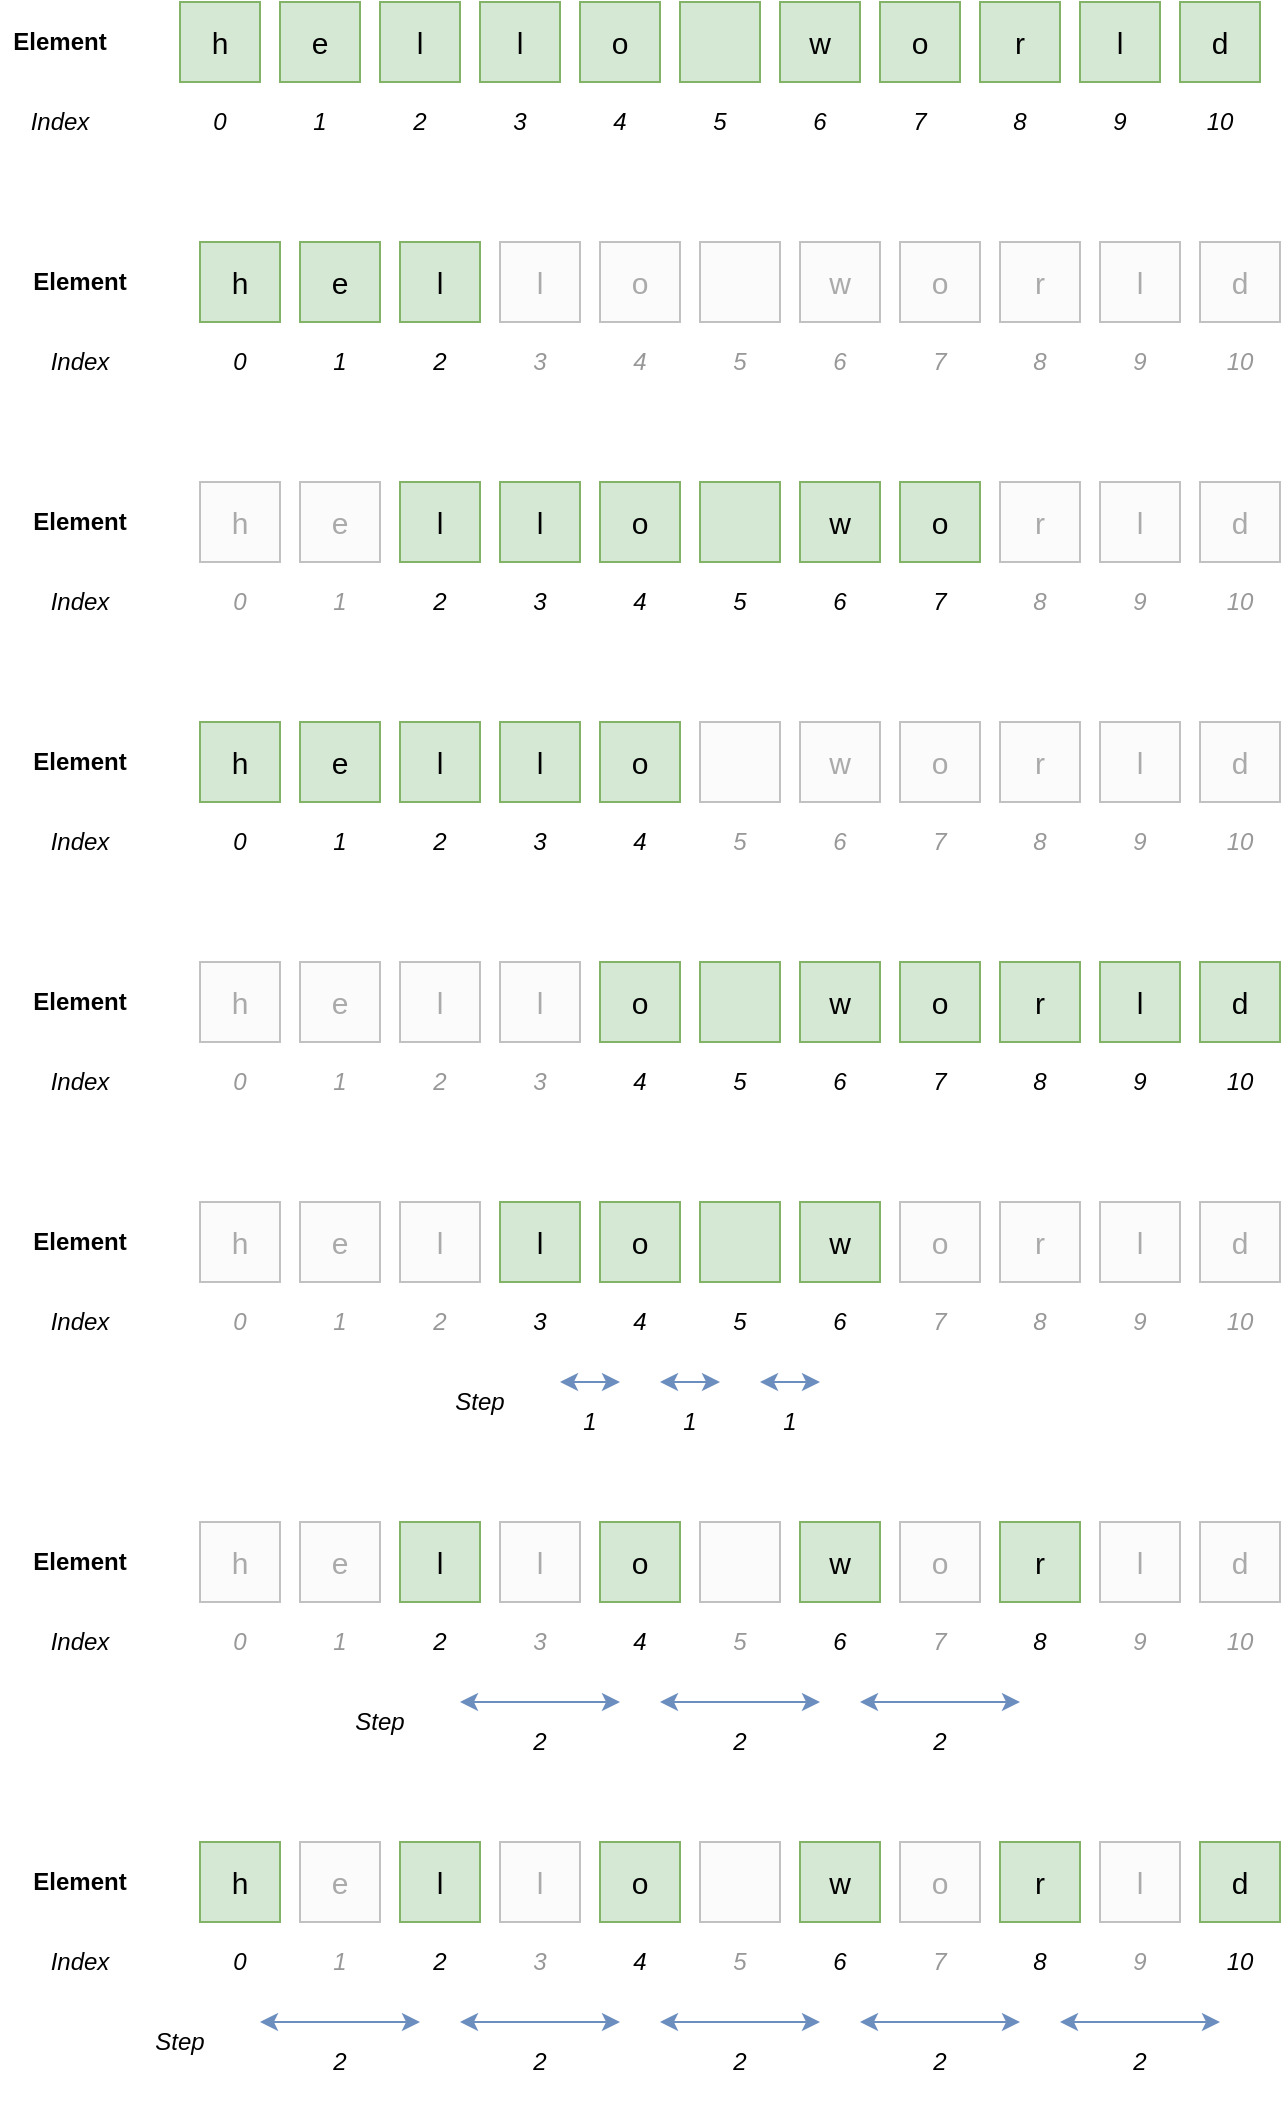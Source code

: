 <mxfile version="21.7.5" type="device">
  <diagram name="Page-1" id="gDGfw3LgAzAPcX-htzk-">
    <mxGraphModel dx="1925" dy="988" grid="1" gridSize="10" guides="1" tooltips="1" connect="1" arrows="1" fold="1" page="1" pageScale="1" pageWidth="827" pageHeight="1169" math="0" shadow="0">
      <root>
        <mxCell id="0" />
        <mxCell id="1" parent="0" />
        <mxCell id="qTDeloOCW2t7TZ8c1QXG-1" value="h" style="whiteSpace=wrap;html=1;aspect=fixed;fontSize=15;fontStyle=0;fillColor=#d5e8d4;strokeColor=#82b366;" vertex="1" parent="1">
          <mxGeometry x="80" y="240" width="40" height="40" as="geometry" />
        </mxCell>
        <mxCell id="qTDeloOCW2t7TZ8c1QXG-2" value="e" style="whiteSpace=wrap;html=1;aspect=fixed;fontSize=15;fontStyle=0;fillColor=#d5e8d4;strokeColor=#82b366;" vertex="1" parent="1">
          <mxGeometry x="130" y="240" width="40" height="40" as="geometry" />
        </mxCell>
        <mxCell id="qTDeloOCW2t7TZ8c1QXG-3" value="l" style="whiteSpace=wrap;html=1;aspect=fixed;fontSize=15;fontStyle=0;fillColor=#d5e8d4;strokeColor=#82b366;" vertex="1" parent="1">
          <mxGeometry x="180" y="240" width="40" height="40" as="geometry" />
        </mxCell>
        <mxCell id="qTDeloOCW2t7TZ8c1QXG-4" value="l" style="whiteSpace=wrap;html=1;aspect=fixed;fontSize=15;fontStyle=0;fillColor=#d5e8d4;strokeColor=#82b366;" vertex="1" parent="1">
          <mxGeometry x="230" y="240" width="40" height="40" as="geometry" />
        </mxCell>
        <mxCell id="qTDeloOCW2t7TZ8c1QXG-5" value="o" style="whiteSpace=wrap;html=1;aspect=fixed;fontSize=15;fontStyle=0;fillColor=#d5e8d4;strokeColor=#82b366;" vertex="1" parent="1">
          <mxGeometry x="280" y="240" width="40" height="40" as="geometry" />
        </mxCell>
        <mxCell id="qTDeloOCW2t7TZ8c1QXG-6" value="&amp;nbsp;" style="whiteSpace=wrap;html=1;aspect=fixed;fontSize=15;fontStyle=0;fillColor=#d5e8d4;strokeColor=#82b366;" vertex="1" parent="1">
          <mxGeometry x="330" y="240" width="40" height="40" as="geometry" />
        </mxCell>
        <mxCell id="qTDeloOCW2t7TZ8c1QXG-7" value="w" style="whiteSpace=wrap;html=1;aspect=fixed;fontSize=15;fontStyle=0;fillColor=#d5e8d4;strokeColor=#82b366;" vertex="1" parent="1">
          <mxGeometry x="380" y="240" width="40" height="40" as="geometry" />
        </mxCell>
        <mxCell id="qTDeloOCW2t7TZ8c1QXG-8" value="o" style="whiteSpace=wrap;html=1;aspect=fixed;fontSize=15;fontStyle=0;fillColor=#d5e8d4;strokeColor=#82b366;" vertex="1" parent="1">
          <mxGeometry x="430" y="240" width="40" height="40" as="geometry" />
        </mxCell>
        <mxCell id="qTDeloOCW2t7TZ8c1QXG-9" value="r" style="whiteSpace=wrap;html=1;aspect=fixed;fontSize=15;fontStyle=0;fillColor=#d5e8d4;strokeColor=#82b366;" vertex="1" parent="1">
          <mxGeometry x="480" y="240" width="40" height="40" as="geometry" />
        </mxCell>
        <mxCell id="qTDeloOCW2t7TZ8c1QXG-10" value="l" style="whiteSpace=wrap;html=1;aspect=fixed;fontSize=15;fontStyle=0;fillColor=#d5e8d4;strokeColor=#82b366;" vertex="1" parent="1">
          <mxGeometry x="530" y="240" width="40" height="40" as="geometry" />
        </mxCell>
        <mxCell id="qTDeloOCW2t7TZ8c1QXG-11" value="d" style="whiteSpace=wrap;html=1;aspect=fixed;fontSize=15;fontStyle=0;fillColor=#d5e8d4;strokeColor=#82b366;" vertex="1" parent="1">
          <mxGeometry x="580" y="240" width="40" height="40" as="geometry" />
        </mxCell>
        <mxCell id="qTDeloOCW2t7TZ8c1QXG-14" value="Element" style="text;html=1;strokeColor=none;fillColor=none;align=center;verticalAlign=middle;whiteSpace=wrap;rounded=0;fontStyle=1" vertex="1" parent="1">
          <mxGeometry x="-10" y="240" width="60" height="40" as="geometry" />
        </mxCell>
        <mxCell id="qTDeloOCW2t7TZ8c1QXG-15" value="Index" style="text;html=1;strokeColor=none;fillColor=none;align=center;verticalAlign=middle;whiteSpace=wrap;rounded=0;fontStyle=2" vertex="1" parent="1">
          <mxGeometry x="-10" y="280" width="60" height="40" as="geometry" />
        </mxCell>
        <mxCell id="qTDeloOCW2t7TZ8c1QXG-16" value="0" style="text;html=1;strokeColor=none;fillColor=none;align=center;verticalAlign=middle;whiteSpace=wrap;rounded=0;fontStyle=2" vertex="1" parent="1">
          <mxGeometry x="80" y="280" width="40" height="40" as="geometry" />
        </mxCell>
        <mxCell id="qTDeloOCW2t7TZ8c1QXG-17" value="1" style="text;html=1;strokeColor=none;fillColor=none;align=center;verticalAlign=middle;whiteSpace=wrap;rounded=0;fontStyle=2" vertex="1" parent="1">
          <mxGeometry x="130" y="280" width="40" height="40" as="geometry" />
        </mxCell>
        <mxCell id="qTDeloOCW2t7TZ8c1QXG-18" value="2" style="text;html=1;strokeColor=none;fillColor=none;align=center;verticalAlign=middle;whiteSpace=wrap;rounded=0;fontStyle=2" vertex="1" parent="1">
          <mxGeometry x="180" y="280" width="40" height="40" as="geometry" />
        </mxCell>
        <mxCell id="qTDeloOCW2t7TZ8c1QXG-19" value="3" style="text;html=1;strokeColor=none;fillColor=none;align=center;verticalAlign=middle;whiteSpace=wrap;rounded=0;fontStyle=2" vertex="1" parent="1">
          <mxGeometry x="230" y="280" width="40" height="40" as="geometry" />
        </mxCell>
        <mxCell id="qTDeloOCW2t7TZ8c1QXG-20" value="4" style="text;html=1;strokeColor=none;fillColor=none;align=center;verticalAlign=middle;whiteSpace=wrap;rounded=0;fontStyle=2" vertex="1" parent="1">
          <mxGeometry x="280" y="280" width="40" height="40" as="geometry" />
        </mxCell>
        <mxCell id="qTDeloOCW2t7TZ8c1QXG-21" value="5" style="text;html=1;strokeColor=none;fillColor=none;align=center;verticalAlign=middle;whiteSpace=wrap;rounded=0;fontStyle=2" vertex="1" parent="1">
          <mxGeometry x="330" y="280" width="40" height="40" as="geometry" />
        </mxCell>
        <mxCell id="qTDeloOCW2t7TZ8c1QXG-22" value="6" style="text;html=1;strokeColor=none;fillColor=none;align=center;verticalAlign=middle;whiteSpace=wrap;rounded=0;fontStyle=2" vertex="1" parent="1">
          <mxGeometry x="380" y="280" width="40" height="40" as="geometry" />
        </mxCell>
        <mxCell id="qTDeloOCW2t7TZ8c1QXG-23" value="7" style="text;html=1;strokeColor=none;fillColor=none;align=center;verticalAlign=middle;whiteSpace=wrap;rounded=0;fontStyle=2" vertex="1" parent="1">
          <mxGeometry x="430" y="280" width="40" height="40" as="geometry" />
        </mxCell>
        <mxCell id="qTDeloOCW2t7TZ8c1QXG-24" value="8" style="text;html=1;strokeColor=none;fillColor=none;align=center;verticalAlign=middle;whiteSpace=wrap;rounded=0;fontStyle=2" vertex="1" parent="1">
          <mxGeometry x="480" y="280" width="40" height="40" as="geometry" />
        </mxCell>
        <mxCell id="qTDeloOCW2t7TZ8c1QXG-25" value="9" style="text;html=1;strokeColor=none;fillColor=none;align=center;verticalAlign=middle;whiteSpace=wrap;rounded=0;fontStyle=2" vertex="1" parent="1">
          <mxGeometry x="530" y="280" width="40" height="40" as="geometry" />
        </mxCell>
        <mxCell id="qTDeloOCW2t7TZ8c1QXG-27" value="10" style="text;html=1;strokeColor=none;fillColor=none;align=center;verticalAlign=middle;whiteSpace=wrap;rounded=0;fontStyle=2" vertex="1" parent="1">
          <mxGeometry x="580" y="280" width="40" height="40" as="geometry" />
        </mxCell>
        <mxCell id="qTDeloOCW2t7TZ8c1QXG-28" value="h" style="whiteSpace=wrap;html=1;aspect=fixed;fontSize=15;fontStyle=0;fillColor=#d5e8d4;strokeColor=#82b366;" vertex="1" parent="1">
          <mxGeometry x="90" y="360" width="40" height="40" as="geometry" />
        </mxCell>
        <mxCell id="qTDeloOCW2t7TZ8c1QXG-29" value="e" style="whiteSpace=wrap;html=1;aspect=fixed;fontSize=15;fontStyle=0;fillColor=#d5e8d4;strokeColor=#82b366;" vertex="1" parent="1">
          <mxGeometry x="140" y="360" width="40" height="40" as="geometry" />
        </mxCell>
        <mxCell id="qTDeloOCW2t7TZ8c1QXG-30" value="l" style="whiteSpace=wrap;html=1;aspect=fixed;fontSize=15;fontStyle=0;fillColor=#d5e8d4;strokeColor=#82b366;" vertex="1" parent="1">
          <mxGeometry x="190" y="360" width="40" height="40" as="geometry" />
        </mxCell>
        <mxCell id="qTDeloOCW2t7TZ8c1QXG-31" value="l" style="whiteSpace=wrap;aspect=fixed;fontSize=15;fontStyle=0;fillColor=#f5f5f5;strokeColor=#666666;fontColor=#333333;opacity=40;textOpacity=40;" vertex="1" parent="1">
          <mxGeometry x="240" y="360" width="40" height="40" as="geometry" />
        </mxCell>
        <mxCell id="qTDeloOCW2t7TZ8c1QXG-32" value="o" style="whiteSpace=wrap;aspect=fixed;fontSize=15;fontStyle=0;fillColor=#f5f5f5;strokeColor=#666666;fontColor=#333333;opacity=40;textOpacity=40;" vertex="1" parent="1">
          <mxGeometry x="290" y="360" width="40" height="40" as="geometry" />
        </mxCell>
        <mxCell id="qTDeloOCW2t7TZ8c1QXG-33" value=" " style="whiteSpace=wrap;aspect=fixed;fontSize=15;fontStyle=0;fillColor=#f5f5f5;strokeColor=#666666;fontColor=#333333;opacity=40;textOpacity=40;" vertex="1" parent="1">
          <mxGeometry x="340" y="360" width="40" height="40" as="geometry" />
        </mxCell>
        <mxCell id="qTDeloOCW2t7TZ8c1QXG-34" value="w" style="whiteSpace=wrap;aspect=fixed;fontSize=15;fontStyle=0;fillColor=#f5f5f5;strokeColor=#666666;fontColor=#333333;opacity=40;textOpacity=40;" vertex="1" parent="1">
          <mxGeometry x="390" y="360" width="40" height="40" as="geometry" />
        </mxCell>
        <mxCell id="qTDeloOCW2t7TZ8c1QXG-35" value="o" style="whiteSpace=wrap;aspect=fixed;fontSize=15;fontStyle=0;fillColor=#f5f5f5;strokeColor=#666666;fontColor=#333333;opacity=40;textOpacity=40;" vertex="1" parent="1">
          <mxGeometry x="440" y="360" width="40" height="40" as="geometry" />
        </mxCell>
        <mxCell id="qTDeloOCW2t7TZ8c1QXG-36" value="r" style="whiteSpace=wrap;aspect=fixed;fontSize=15;fontStyle=0;fillColor=#f5f5f5;strokeColor=#666666;fontColor=#333333;opacity=40;textOpacity=40;" vertex="1" parent="1">
          <mxGeometry x="490" y="360" width="40" height="40" as="geometry" />
        </mxCell>
        <mxCell id="qTDeloOCW2t7TZ8c1QXG-37" value="l" style="whiteSpace=wrap;aspect=fixed;fontSize=15;fontStyle=0;fillColor=#f5f5f5;strokeColor=#666666;fontColor=#333333;opacity=40;textOpacity=40;" vertex="1" parent="1">
          <mxGeometry x="540" y="360" width="40" height="40" as="geometry" />
        </mxCell>
        <mxCell id="qTDeloOCW2t7TZ8c1QXG-38" value="d" style="whiteSpace=wrap;aspect=fixed;fontSize=15;fontStyle=0;fillColor=#f5f5f5;strokeColor=#666666;fontColor=#333333;opacity=40;textOpacity=40;" vertex="1" parent="1">
          <mxGeometry x="590" y="360" width="40" height="40" as="geometry" />
        </mxCell>
        <mxCell id="qTDeloOCW2t7TZ8c1QXG-39" value="Element" style="text;html=1;strokeColor=none;fillColor=none;align=center;verticalAlign=middle;whiteSpace=wrap;rounded=0;fontStyle=1" vertex="1" parent="1">
          <mxGeometry y="360" width="60" height="40" as="geometry" />
        </mxCell>
        <mxCell id="qTDeloOCW2t7TZ8c1QXG-40" value="Index" style="text;html=1;strokeColor=none;fillColor=none;align=center;verticalAlign=middle;whiteSpace=wrap;rounded=0;fontStyle=2" vertex="1" parent="1">
          <mxGeometry y="400" width="60" height="40" as="geometry" />
        </mxCell>
        <mxCell id="qTDeloOCW2t7TZ8c1QXG-41" value="0" style="text;html=1;strokeColor=none;fillColor=none;align=center;verticalAlign=middle;whiteSpace=wrap;rounded=0;fontStyle=2" vertex="1" parent="1">
          <mxGeometry x="90" y="400" width="40" height="40" as="geometry" />
        </mxCell>
        <mxCell id="qTDeloOCW2t7TZ8c1QXG-42" value="1" style="text;html=1;strokeColor=none;fillColor=none;align=center;verticalAlign=middle;whiteSpace=wrap;rounded=0;fontStyle=2" vertex="1" parent="1">
          <mxGeometry x="140" y="400" width="40" height="40" as="geometry" />
        </mxCell>
        <mxCell id="qTDeloOCW2t7TZ8c1QXG-43" value="2" style="text;html=1;strokeColor=none;fillColor=none;align=center;verticalAlign=middle;whiteSpace=wrap;rounded=0;fontStyle=2" vertex="1" parent="1">
          <mxGeometry x="190" y="400" width="40" height="40" as="geometry" />
        </mxCell>
        <mxCell id="qTDeloOCW2t7TZ8c1QXG-44" value="3" style="text;strokeColor=none;fillColor=none;align=center;verticalAlign=middle;whiteSpace=wrap;rounded=0;fontStyle=2;opacity=40;textOpacity=40;" vertex="1" parent="1">
          <mxGeometry x="240" y="400" width="40" height="40" as="geometry" />
        </mxCell>
        <mxCell id="qTDeloOCW2t7TZ8c1QXG-45" value="4" style="text;strokeColor=none;fillColor=none;align=center;verticalAlign=middle;whiteSpace=wrap;rounded=0;fontStyle=2;opacity=40;textOpacity=40;" vertex="1" parent="1">
          <mxGeometry x="290" y="400" width="40" height="40" as="geometry" />
        </mxCell>
        <mxCell id="qTDeloOCW2t7TZ8c1QXG-46" value="5" style="text;strokeColor=none;fillColor=none;align=center;verticalAlign=middle;whiteSpace=wrap;rounded=0;fontStyle=2;opacity=40;textOpacity=40;" vertex="1" parent="1">
          <mxGeometry x="340" y="400" width="40" height="40" as="geometry" />
        </mxCell>
        <mxCell id="qTDeloOCW2t7TZ8c1QXG-47" value="6" style="text;strokeColor=none;fillColor=none;align=center;verticalAlign=middle;whiteSpace=wrap;rounded=0;fontStyle=2;opacity=40;textOpacity=40;" vertex="1" parent="1">
          <mxGeometry x="390" y="400" width="40" height="40" as="geometry" />
        </mxCell>
        <mxCell id="qTDeloOCW2t7TZ8c1QXG-48" value="7" style="text;strokeColor=none;fillColor=none;align=center;verticalAlign=middle;whiteSpace=wrap;rounded=0;fontStyle=2;opacity=40;textOpacity=40;" vertex="1" parent="1">
          <mxGeometry x="440" y="400" width="40" height="40" as="geometry" />
        </mxCell>
        <mxCell id="qTDeloOCW2t7TZ8c1QXG-49" value="8" style="text;strokeColor=none;fillColor=none;align=center;verticalAlign=middle;whiteSpace=wrap;rounded=0;fontStyle=2;opacity=40;textOpacity=40;" vertex="1" parent="1">
          <mxGeometry x="490" y="400" width="40" height="40" as="geometry" />
        </mxCell>
        <mxCell id="qTDeloOCW2t7TZ8c1QXG-50" value="9" style="text;strokeColor=none;fillColor=none;align=center;verticalAlign=middle;whiteSpace=wrap;rounded=0;fontStyle=2;opacity=40;textOpacity=40;" vertex="1" parent="1">
          <mxGeometry x="540" y="400" width="40" height="40" as="geometry" />
        </mxCell>
        <mxCell id="qTDeloOCW2t7TZ8c1QXG-51" value="10" style="text;strokeColor=none;fillColor=none;align=center;verticalAlign=middle;whiteSpace=wrap;rounded=0;fontStyle=2;opacity=40;textOpacity=40;" vertex="1" parent="1">
          <mxGeometry x="590" y="400" width="40" height="40" as="geometry" />
        </mxCell>
        <mxCell id="qTDeloOCW2t7TZ8c1QXG-52" value="h" style="whiteSpace=wrap;html=1;aspect=fixed;fontSize=15;fontStyle=0;fillColor=#f5f5f5;strokeColor=#666666;textOpacity=40;fontColor=#333333;opacity=40;" vertex="1" parent="1">
          <mxGeometry x="90" y="480" width="40" height="40" as="geometry" />
        </mxCell>
        <mxCell id="qTDeloOCW2t7TZ8c1QXG-53" value="e" style="whiteSpace=wrap;html=1;aspect=fixed;fontSize=15;fontStyle=0;fillColor=#f5f5f5;strokeColor=#666666;textOpacity=40;fontColor=#333333;opacity=40;" vertex="1" parent="1">
          <mxGeometry x="140" y="480" width="40" height="40" as="geometry" />
        </mxCell>
        <mxCell id="qTDeloOCW2t7TZ8c1QXG-54" value="l" style="whiteSpace=wrap;html=1;aspect=fixed;fontSize=15;fontStyle=0;fillColor=#d5e8d4;strokeColor=#82b366;" vertex="1" parent="1">
          <mxGeometry x="190" y="480" width="40" height="40" as="geometry" />
        </mxCell>
        <mxCell id="qTDeloOCW2t7TZ8c1QXG-55" value="l" style="whiteSpace=wrap;html=1;aspect=fixed;fontSize=15;fontStyle=0;fillColor=#d5e8d4;strokeColor=#82b366;" vertex="1" parent="1">
          <mxGeometry x="240" y="480" width="40" height="40" as="geometry" />
        </mxCell>
        <mxCell id="qTDeloOCW2t7TZ8c1QXG-56" value="o" style="whiteSpace=wrap;html=1;aspect=fixed;fontSize=15;fontStyle=0;fillColor=#d5e8d4;strokeColor=#82b366;" vertex="1" parent="1">
          <mxGeometry x="290" y="480" width="40" height="40" as="geometry" />
        </mxCell>
        <mxCell id="qTDeloOCW2t7TZ8c1QXG-57" value="&amp;nbsp;" style="whiteSpace=wrap;html=1;aspect=fixed;fontSize=15;fontStyle=0;fillColor=#d5e8d4;strokeColor=#82b366;" vertex="1" parent="1">
          <mxGeometry x="340" y="480" width="40" height="40" as="geometry" />
        </mxCell>
        <mxCell id="qTDeloOCW2t7TZ8c1QXG-58" value="w" style="whiteSpace=wrap;html=1;aspect=fixed;fontSize=15;fontStyle=0;fillColor=#d5e8d4;strokeColor=#82b366;" vertex="1" parent="1">
          <mxGeometry x="390" y="480" width="40" height="40" as="geometry" />
        </mxCell>
        <mxCell id="qTDeloOCW2t7TZ8c1QXG-59" value="o" style="whiteSpace=wrap;html=1;aspect=fixed;fontSize=15;fontStyle=0;fillColor=#d5e8d4;strokeColor=#82b366;" vertex="1" parent="1">
          <mxGeometry x="440" y="480" width="40" height="40" as="geometry" />
        </mxCell>
        <mxCell id="qTDeloOCW2t7TZ8c1QXG-60" value="r" style="whiteSpace=wrap;html=1;aspect=fixed;fontSize=15;fontStyle=0;fillColor=#f5f5f5;strokeColor=#666666;fontColor=#333333;opacity=40;textOpacity=40;" vertex="1" parent="1">
          <mxGeometry x="490" y="480" width="40" height="40" as="geometry" />
        </mxCell>
        <mxCell id="qTDeloOCW2t7TZ8c1QXG-61" value="l" style="whiteSpace=wrap;html=1;aspect=fixed;fontSize=15;fontStyle=0;fillColor=#f5f5f5;strokeColor=#666666;fontColor=#333333;opacity=40;textOpacity=40;" vertex="1" parent="1">
          <mxGeometry x="540" y="480" width="40" height="40" as="geometry" />
        </mxCell>
        <mxCell id="qTDeloOCW2t7TZ8c1QXG-62" value="d" style="whiteSpace=wrap;html=1;aspect=fixed;fontSize=15;fontStyle=0;fillColor=#f5f5f5;strokeColor=#666666;fontColor=#333333;opacity=40;textOpacity=40;" vertex="1" parent="1">
          <mxGeometry x="590" y="480" width="40" height="40" as="geometry" />
        </mxCell>
        <mxCell id="qTDeloOCW2t7TZ8c1QXG-63" value="Element" style="text;html=1;strokeColor=none;fillColor=none;align=center;verticalAlign=middle;whiteSpace=wrap;rounded=0;fontStyle=1" vertex="1" parent="1">
          <mxGeometry y="480" width="60" height="40" as="geometry" />
        </mxCell>
        <mxCell id="qTDeloOCW2t7TZ8c1QXG-64" value="Index" style="text;html=1;strokeColor=none;fillColor=none;align=center;verticalAlign=middle;whiteSpace=wrap;rounded=0;fontStyle=2" vertex="1" parent="1">
          <mxGeometry y="520" width="60" height="40" as="geometry" />
        </mxCell>
        <mxCell id="qTDeloOCW2t7TZ8c1QXG-65" value="0" style="text;html=1;align=center;verticalAlign=middle;whiteSpace=wrap;rounded=0;fontStyle=2;textOpacity=40;opacity=40;" vertex="1" parent="1">
          <mxGeometry x="90" y="520" width="40" height="40" as="geometry" />
        </mxCell>
        <mxCell id="qTDeloOCW2t7TZ8c1QXG-66" value="1" style="text;html=1;align=center;verticalAlign=middle;whiteSpace=wrap;rounded=0;fontStyle=2;textOpacity=40;opacity=40;" vertex="1" parent="1">
          <mxGeometry x="140" y="520" width="40" height="40" as="geometry" />
        </mxCell>
        <mxCell id="qTDeloOCW2t7TZ8c1QXG-67" value="2" style="text;html=1;strokeColor=none;fillColor=none;align=center;verticalAlign=middle;whiteSpace=wrap;rounded=0;fontStyle=2" vertex="1" parent="1">
          <mxGeometry x="190" y="520" width="40" height="40" as="geometry" />
        </mxCell>
        <mxCell id="qTDeloOCW2t7TZ8c1QXG-68" value="3" style="text;html=1;strokeColor=none;fillColor=none;align=center;verticalAlign=middle;whiteSpace=wrap;rounded=0;fontStyle=2" vertex="1" parent="1">
          <mxGeometry x="240" y="520" width="40" height="40" as="geometry" />
        </mxCell>
        <mxCell id="qTDeloOCW2t7TZ8c1QXG-69" value="4" style="text;html=1;strokeColor=none;fillColor=none;align=center;verticalAlign=middle;whiteSpace=wrap;rounded=0;fontStyle=2" vertex="1" parent="1">
          <mxGeometry x="290" y="520" width="40" height="40" as="geometry" />
        </mxCell>
        <mxCell id="qTDeloOCW2t7TZ8c1QXG-70" value="5" style="text;html=1;strokeColor=none;fillColor=none;align=center;verticalAlign=middle;whiteSpace=wrap;rounded=0;fontStyle=2" vertex="1" parent="1">
          <mxGeometry x="340" y="520" width="40" height="40" as="geometry" />
        </mxCell>
        <mxCell id="qTDeloOCW2t7TZ8c1QXG-71" value="6" style="text;html=1;strokeColor=none;fillColor=none;align=center;verticalAlign=middle;whiteSpace=wrap;rounded=0;fontStyle=2" vertex="1" parent="1">
          <mxGeometry x="390" y="520" width="40" height="40" as="geometry" />
        </mxCell>
        <mxCell id="qTDeloOCW2t7TZ8c1QXG-72" value="7" style="text;html=1;strokeColor=none;fillColor=none;align=center;verticalAlign=middle;whiteSpace=wrap;rounded=0;fontStyle=2" vertex="1" parent="1">
          <mxGeometry x="440" y="520" width="40" height="40" as="geometry" />
        </mxCell>
        <mxCell id="qTDeloOCW2t7TZ8c1QXG-73" value="8" style="text;html=1;align=center;verticalAlign=middle;whiteSpace=wrap;rounded=0;fontStyle=2;opacity=40;textOpacity=40;" vertex="1" parent="1">
          <mxGeometry x="490" y="520" width="40" height="40" as="geometry" />
        </mxCell>
        <mxCell id="qTDeloOCW2t7TZ8c1QXG-74" value="9" style="text;html=1;align=center;verticalAlign=middle;whiteSpace=wrap;rounded=0;fontStyle=2;opacity=40;textOpacity=40;" vertex="1" parent="1">
          <mxGeometry x="540" y="520" width="40" height="40" as="geometry" />
        </mxCell>
        <mxCell id="qTDeloOCW2t7TZ8c1QXG-75" value="10" style="text;html=1;align=center;verticalAlign=middle;whiteSpace=wrap;rounded=0;fontStyle=2;opacity=40;textOpacity=40;" vertex="1" parent="1">
          <mxGeometry x="590" y="520" width="40" height="40" as="geometry" />
        </mxCell>
        <mxCell id="qTDeloOCW2t7TZ8c1QXG-78" value="h" style="whiteSpace=wrap;html=1;aspect=fixed;fontSize=15;fontStyle=0;fillColor=#d5e8d4;strokeColor=#82b366;" vertex="1" parent="1">
          <mxGeometry x="90" y="600" width="40" height="40" as="geometry" />
        </mxCell>
        <mxCell id="qTDeloOCW2t7TZ8c1QXG-79" value="e" style="whiteSpace=wrap;html=1;aspect=fixed;fontSize=15;fontStyle=0;fillColor=#d5e8d4;strokeColor=#82b366;" vertex="1" parent="1">
          <mxGeometry x="140" y="600" width="40" height="40" as="geometry" />
        </mxCell>
        <mxCell id="qTDeloOCW2t7TZ8c1QXG-80" value="l" style="whiteSpace=wrap;html=1;aspect=fixed;fontSize=15;fontStyle=0;fillColor=#d5e8d4;strokeColor=#82b366;" vertex="1" parent="1">
          <mxGeometry x="190" y="600" width="40" height="40" as="geometry" />
        </mxCell>
        <mxCell id="qTDeloOCW2t7TZ8c1QXG-81" value="l" style="whiteSpace=wrap;html=1;aspect=fixed;fontSize=15;fontStyle=0;fillColor=#d5e8d4;strokeColor=#82b366;" vertex="1" parent="1">
          <mxGeometry x="240" y="600" width="40" height="40" as="geometry" />
        </mxCell>
        <mxCell id="qTDeloOCW2t7TZ8c1QXG-82" value="o" style="whiteSpace=wrap;html=1;aspect=fixed;fontSize=15;fontStyle=0;fillColor=#d5e8d4;strokeColor=#82b366;" vertex="1" parent="1">
          <mxGeometry x="290" y="600" width="40" height="40" as="geometry" />
        </mxCell>
        <mxCell id="qTDeloOCW2t7TZ8c1QXG-83" value="&amp;nbsp;" style="whiteSpace=wrap;html=1;aspect=fixed;fontSize=15;fontStyle=0;fillColor=#f5f5f5;strokeColor=#666666;textOpacity=40;opacity=40;fontColor=#333333;" vertex="1" parent="1">
          <mxGeometry x="340" y="600" width="40" height="40" as="geometry" />
        </mxCell>
        <mxCell id="qTDeloOCW2t7TZ8c1QXG-84" value="w" style="whiteSpace=wrap;html=1;aspect=fixed;fontSize=15;fontStyle=0;fillColor=#f5f5f5;strokeColor=#666666;textOpacity=40;opacity=40;fontColor=#333333;" vertex="1" parent="1">
          <mxGeometry x="390" y="600" width="40" height="40" as="geometry" />
        </mxCell>
        <mxCell id="qTDeloOCW2t7TZ8c1QXG-85" value="o" style="whiteSpace=wrap;html=1;aspect=fixed;fontSize=15;fontStyle=0;fillColor=#f5f5f5;strokeColor=#666666;textOpacity=40;opacity=40;fontColor=#333333;" vertex="1" parent="1">
          <mxGeometry x="440" y="600" width="40" height="40" as="geometry" />
        </mxCell>
        <mxCell id="qTDeloOCW2t7TZ8c1QXG-86" value="r" style="whiteSpace=wrap;html=1;aspect=fixed;fontSize=15;fontStyle=0;fillColor=#f5f5f5;strokeColor=#666666;textOpacity=40;opacity=40;fontColor=#333333;" vertex="1" parent="1">
          <mxGeometry x="490" y="600" width="40" height="40" as="geometry" />
        </mxCell>
        <mxCell id="qTDeloOCW2t7TZ8c1QXG-87" value="l" style="whiteSpace=wrap;html=1;aspect=fixed;fontSize=15;fontStyle=0;fillColor=#f5f5f5;strokeColor=#666666;textOpacity=40;opacity=40;fontColor=#333333;" vertex="1" parent="1">
          <mxGeometry x="540" y="600" width="40" height="40" as="geometry" />
        </mxCell>
        <mxCell id="qTDeloOCW2t7TZ8c1QXG-88" value="d" style="whiteSpace=wrap;html=1;aspect=fixed;fontSize=15;fontStyle=0;fillColor=#f5f5f5;strokeColor=#666666;textOpacity=40;opacity=40;fontColor=#333333;" vertex="1" parent="1">
          <mxGeometry x="590" y="600" width="40" height="40" as="geometry" />
        </mxCell>
        <mxCell id="qTDeloOCW2t7TZ8c1QXG-89" value="Element" style="text;html=1;strokeColor=none;fillColor=none;align=center;verticalAlign=middle;whiteSpace=wrap;rounded=0;fontStyle=1" vertex="1" parent="1">
          <mxGeometry y="600" width="60" height="40" as="geometry" />
        </mxCell>
        <mxCell id="qTDeloOCW2t7TZ8c1QXG-90" value="Index" style="text;html=1;strokeColor=none;fillColor=none;align=center;verticalAlign=middle;whiteSpace=wrap;rounded=0;fontStyle=2" vertex="1" parent="1">
          <mxGeometry y="640" width="60" height="40" as="geometry" />
        </mxCell>
        <mxCell id="qTDeloOCW2t7TZ8c1QXG-91" value="0" style="text;html=1;strokeColor=none;fillColor=none;align=center;verticalAlign=middle;whiteSpace=wrap;rounded=0;fontStyle=2" vertex="1" parent="1">
          <mxGeometry x="90" y="640" width="40" height="40" as="geometry" />
        </mxCell>
        <mxCell id="qTDeloOCW2t7TZ8c1QXG-92" value="1" style="text;html=1;strokeColor=none;fillColor=none;align=center;verticalAlign=middle;whiteSpace=wrap;rounded=0;fontStyle=2" vertex="1" parent="1">
          <mxGeometry x="140" y="640" width="40" height="40" as="geometry" />
        </mxCell>
        <mxCell id="qTDeloOCW2t7TZ8c1QXG-93" value="2" style="text;html=1;strokeColor=none;fillColor=none;align=center;verticalAlign=middle;whiteSpace=wrap;rounded=0;fontStyle=2" vertex="1" parent="1">
          <mxGeometry x="190" y="640" width="40" height="40" as="geometry" />
        </mxCell>
        <mxCell id="qTDeloOCW2t7TZ8c1QXG-94" value="3" style="text;html=1;strokeColor=none;fillColor=none;align=center;verticalAlign=middle;whiteSpace=wrap;rounded=0;fontStyle=2" vertex="1" parent="1">
          <mxGeometry x="240" y="640" width="40" height="40" as="geometry" />
        </mxCell>
        <mxCell id="qTDeloOCW2t7TZ8c1QXG-95" value="4" style="text;html=1;strokeColor=none;fillColor=none;align=center;verticalAlign=middle;whiteSpace=wrap;rounded=0;fontStyle=2" vertex="1" parent="1">
          <mxGeometry x="290" y="640" width="40" height="40" as="geometry" />
        </mxCell>
        <mxCell id="qTDeloOCW2t7TZ8c1QXG-96" value="5" style="text;html=1;strokeColor=none;fillColor=none;align=center;verticalAlign=middle;whiteSpace=wrap;rounded=0;fontStyle=2;textOpacity=40;opacity=40;" vertex="1" parent="1">
          <mxGeometry x="340" y="640" width="40" height="40" as="geometry" />
        </mxCell>
        <mxCell id="qTDeloOCW2t7TZ8c1QXG-97" value="6" style="text;html=1;strokeColor=none;fillColor=none;align=center;verticalAlign=middle;whiteSpace=wrap;rounded=0;fontStyle=2;textOpacity=40;opacity=40;" vertex="1" parent="1">
          <mxGeometry x="390" y="640" width="40" height="40" as="geometry" />
        </mxCell>
        <mxCell id="qTDeloOCW2t7TZ8c1QXG-98" value="7" style="text;html=1;strokeColor=none;fillColor=none;align=center;verticalAlign=middle;whiteSpace=wrap;rounded=0;fontStyle=2;textOpacity=40;opacity=40;" vertex="1" parent="1">
          <mxGeometry x="440" y="640" width="40" height="40" as="geometry" />
        </mxCell>
        <mxCell id="qTDeloOCW2t7TZ8c1QXG-99" value="8" style="text;html=1;strokeColor=none;fillColor=none;align=center;verticalAlign=middle;whiteSpace=wrap;rounded=0;fontStyle=2;textOpacity=40;opacity=40;" vertex="1" parent="1">
          <mxGeometry x="490" y="640" width="40" height="40" as="geometry" />
        </mxCell>
        <mxCell id="qTDeloOCW2t7TZ8c1QXG-100" value="9" style="text;html=1;strokeColor=none;fillColor=none;align=center;verticalAlign=middle;whiteSpace=wrap;rounded=0;fontStyle=2;textOpacity=40;opacity=40;" vertex="1" parent="1">
          <mxGeometry x="540" y="640" width="40" height="40" as="geometry" />
        </mxCell>
        <mxCell id="qTDeloOCW2t7TZ8c1QXG-101" value="10" style="text;html=1;strokeColor=none;fillColor=none;align=center;verticalAlign=middle;whiteSpace=wrap;rounded=0;fontStyle=2;textOpacity=40;opacity=40;" vertex="1" parent="1">
          <mxGeometry x="590" y="640" width="40" height="40" as="geometry" />
        </mxCell>
        <mxCell id="qTDeloOCW2t7TZ8c1QXG-103" value="h" style="whiteSpace=wrap;html=1;aspect=fixed;fontSize=15;fontStyle=0;fillColor=#f5f5f5;strokeColor=#666666;opacity=40;textOpacity=40;fontColor=#333333;" vertex="1" parent="1">
          <mxGeometry x="90" y="720" width="40" height="40" as="geometry" />
        </mxCell>
        <mxCell id="qTDeloOCW2t7TZ8c1QXG-104" value="e" style="whiteSpace=wrap;html=1;aspect=fixed;fontSize=15;fontStyle=0;fillColor=#f5f5f5;strokeColor=#666666;opacity=40;textOpacity=40;fontColor=#333333;" vertex="1" parent="1">
          <mxGeometry x="140" y="720" width="40" height="40" as="geometry" />
        </mxCell>
        <mxCell id="qTDeloOCW2t7TZ8c1QXG-105" value="l" style="whiteSpace=wrap;html=1;aspect=fixed;fontSize=15;fontStyle=0;fillColor=#f5f5f5;strokeColor=#666666;opacity=40;textOpacity=40;fontColor=#333333;" vertex="1" parent="1">
          <mxGeometry x="190" y="720" width="40" height="40" as="geometry" />
        </mxCell>
        <mxCell id="qTDeloOCW2t7TZ8c1QXG-106" value="l" style="whiteSpace=wrap;html=1;aspect=fixed;fontSize=15;fontStyle=0;fillColor=#f5f5f5;strokeColor=#666666;opacity=40;textOpacity=40;fontColor=#333333;" vertex="1" parent="1">
          <mxGeometry x="240" y="720" width="40" height="40" as="geometry" />
        </mxCell>
        <mxCell id="qTDeloOCW2t7TZ8c1QXG-107" value="o" style="whiteSpace=wrap;html=1;aspect=fixed;fontSize=15;fontStyle=0;fillColor=#d5e8d4;strokeColor=#82b366;" vertex="1" parent="1">
          <mxGeometry x="290" y="720" width="40" height="40" as="geometry" />
        </mxCell>
        <mxCell id="qTDeloOCW2t7TZ8c1QXG-108" value="&amp;nbsp;" style="whiteSpace=wrap;html=1;aspect=fixed;fontSize=15;fontStyle=0;fillColor=#d5e8d4;strokeColor=#82b366;" vertex="1" parent="1">
          <mxGeometry x="340" y="720" width="40" height="40" as="geometry" />
        </mxCell>
        <mxCell id="qTDeloOCW2t7TZ8c1QXG-109" value="w" style="whiteSpace=wrap;html=1;aspect=fixed;fontSize=15;fontStyle=0;fillColor=#d5e8d4;strokeColor=#82b366;" vertex="1" parent="1">
          <mxGeometry x="390" y="720" width="40" height="40" as="geometry" />
        </mxCell>
        <mxCell id="qTDeloOCW2t7TZ8c1QXG-110" value="o" style="whiteSpace=wrap;html=1;aspect=fixed;fontSize=15;fontStyle=0;fillColor=#d5e8d4;strokeColor=#82b366;" vertex="1" parent="1">
          <mxGeometry x="440" y="720" width="40" height="40" as="geometry" />
        </mxCell>
        <mxCell id="qTDeloOCW2t7TZ8c1QXG-111" value="r" style="whiteSpace=wrap;html=1;aspect=fixed;fontSize=15;fontStyle=0;fillColor=#d5e8d4;strokeColor=#82b366;" vertex="1" parent="1">
          <mxGeometry x="490" y="720" width="40" height="40" as="geometry" />
        </mxCell>
        <mxCell id="qTDeloOCW2t7TZ8c1QXG-112" value="l" style="whiteSpace=wrap;html=1;aspect=fixed;fontSize=15;fontStyle=0;fillColor=#d5e8d4;strokeColor=#82b366;" vertex="1" parent="1">
          <mxGeometry x="540" y="720" width="40" height="40" as="geometry" />
        </mxCell>
        <mxCell id="qTDeloOCW2t7TZ8c1QXG-113" value="d" style="whiteSpace=wrap;html=1;aspect=fixed;fontSize=15;fontStyle=0;fillColor=#d5e8d4;strokeColor=#82b366;" vertex="1" parent="1">
          <mxGeometry x="590" y="720" width="40" height="40" as="geometry" />
        </mxCell>
        <mxCell id="qTDeloOCW2t7TZ8c1QXG-114" value="Element" style="text;html=1;strokeColor=none;fillColor=none;align=center;verticalAlign=middle;whiteSpace=wrap;rounded=0;fontStyle=1" vertex="1" parent="1">
          <mxGeometry y="720" width="60" height="40" as="geometry" />
        </mxCell>
        <mxCell id="qTDeloOCW2t7TZ8c1QXG-115" value="Index" style="text;html=1;strokeColor=none;fillColor=none;align=center;verticalAlign=middle;whiteSpace=wrap;rounded=0;fontStyle=2" vertex="1" parent="1">
          <mxGeometry y="760" width="60" height="40" as="geometry" />
        </mxCell>
        <mxCell id="qTDeloOCW2t7TZ8c1QXG-116" value="0" style="text;html=1;strokeColor=none;fillColor=none;align=center;verticalAlign=middle;whiteSpace=wrap;rounded=0;fontStyle=2;opacity=40;textOpacity=40;" vertex="1" parent="1">
          <mxGeometry x="90" y="760" width="40" height="40" as="geometry" />
        </mxCell>
        <mxCell id="qTDeloOCW2t7TZ8c1QXG-117" value="1" style="text;html=1;strokeColor=none;fillColor=none;align=center;verticalAlign=middle;whiteSpace=wrap;rounded=0;fontStyle=2;opacity=40;textOpacity=40;" vertex="1" parent="1">
          <mxGeometry x="140" y="760" width="40" height="40" as="geometry" />
        </mxCell>
        <mxCell id="qTDeloOCW2t7TZ8c1QXG-118" value="2" style="text;html=1;strokeColor=none;fillColor=none;align=center;verticalAlign=middle;whiteSpace=wrap;rounded=0;fontStyle=2;opacity=40;textOpacity=40;" vertex="1" parent="1">
          <mxGeometry x="190" y="760" width="40" height="40" as="geometry" />
        </mxCell>
        <mxCell id="qTDeloOCW2t7TZ8c1QXG-119" value="3" style="text;html=1;strokeColor=none;fillColor=none;align=center;verticalAlign=middle;whiteSpace=wrap;rounded=0;fontStyle=2;opacity=40;textOpacity=40;" vertex="1" parent="1">
          <mxGeometry x="240" y="760" width="40" height="40" as="geometry" />
        </mxCell>
        <mxCell id="qTDeloOCW2t7TZ8c1QXG-120" value="4" style="text;html=1;strokeColor=none;fillColor=none;align=center;verticalAlign=middle;whiteSpace=wrap;rounded=0;fontStyle=2" vertex="1" parent="1">
          <mxGeometry x="290" y="760" width="40" height="40" as="geometry" />
        </mxCell>
        <mxCell id="qTDeloOCW2t7TZ8c1QXG-121" value="5" style="text;html=1;strokeColor=none;fillColor=none;align=center;verticalAlign=middle;whiteSpace=wrap;rounded=0;fontStyle=2" vertex="1" parent="1">
          <mxGeometry x="340" y="760" width="40" height="40" as="geometry" />
        </mxCell>
        <mxCell id="qTDeloOCW2t7TZ8c1QXG-122" value="6" style="text;html=1;strokeColor=none;fillColor=none;align=center;verticalAlign=middle;whiteSpace=wrap;rounded=0;fontStyle=2" vertex="1" parent="1">
          <mxGeometry x="390" y="760" width="40" height="40" as="geometry" />
        </mxCell>
        <mxCell id="qTDeloOCW2t7TZ8c1QXG-123" value="7" style="text;html=1;strokeColor=none;fillColor=none;align=center;verticalAlign=middle;whiteSpace=wrap;rounded=0;fontStyle=2" vertex="1" parent="1">
          <mxGeometry x="440" y="760" width="40" height="40" as="geometry" />
        </mxCell>
        <mxCell id="qTDeloOCW2t7TZ8c1QXG-124" value="8" style="text;html=1;strokeColor=none;fillColor=none;align=center;verticalAlign=middle;whiteSpace=wrap;rounded=0;fontStyle=2" vertex="1" parent="1">
          <mxGeometry x="490" y="760" width="40" height="40" as="geometry" />
        </mxCell>
        <mxCell id="qTDeloOCW2t7TZ8c1QXG-125" value="9" style="text;html=1;strokeColor=none;fillColor=none;align=center;verticalAlign=middle;whiteSpace=wrap;rounded=0;fontStyle=2" vertex="1" parent="1">
          <mxGeometry x="540" y="760" width="40" height="40" as="geometry" />
        </mxCell>
        <mxCell id="qTDeloOCW2t7TZ8c1QXG-126" value="10" style="text;html=1;strokeColor=none;fillColor=none;align=center;verticalAlign=middle;whiteSpace=wrap;rounded=0;fontStyle=2" vertex="1" parent="1">
          <mxGeometry x="590" y="760" width="40" height="40" as="geometry" />
        </mxCell>
        <mxCell id="qTDeloOCW2t7TZ8c1QXG-127" value="h" style="whiteSpace=wrap;html=1;aspect=fixed;fontSize=15;fontStyle=0;opacity=40;textOpacity=40;fillColor=#f5f5f5;fontColor=#333333;strokeColor=#666666;" vertex="1" parent="1">
          <mxGeometry x="90" y="840" width="40" height="40" as="geometry" />
        </mxCell>
        <mxCell id="qTDeloOCW2t7TZ8c1QXG-128" value="e" style="whiteSpace=wrap;html=1;aspect=fixed;fontSize=15;fontStyle=0;opacity=40;textOpacity=40;fillColor=#f5f5f5;fontColor=#333333;strokeColor=#666666;" vertex="1" parent="1">
          <mxGeometry x="140" y="840" width="40" height="40" as="geometry" />
        </mxCell>
        <mxCell id="qTDeloOCW2t7TZ8c1QXG-129" value="l" style="whiteSpace=wrap;html=1;aspect=fixed;fontSize=15;fontStyle=0;opacity=40;textOpacity=40;fillColor=#f5f5f5;fontColor=#333333;strokeColor=#666666;" vertex="1" parent="1">
          <mxGeometry x="190" y="840" width="40" height="40" as="geometry" />
        </mxCell>
        <mxCell id="qTDeloOCW2t7TZ8c1QXG-130" value="l" style="whiteSpace=wrap;html=1;aspect=fixed;fontSize=15;fontStyle=0;fillColor=#d5e8d4;strokeColor=#82b366;" vertex="1" parent="1">
          <mxGeometry x="240" y="840" width="40" height="40" as="geometry" />
        </mxCell>
        <mxCell id="qTDeloOCW2t7TZ8c1QXG-131" value="o" style="whiteSpace=wrap;html=1;aspect=fixed;fontSize=15;fontStyle=0;fillColor=#d5e8d4;strokeColor=#82b366;" vertex="1" parent="1">
          <mxGeometry x="290" y="840" width="40" height="40" as="geometry" />
        </mxCell>
        <mxCell id="qTDeloOCW2t7TZ8c1QXG-132" value="&amp;nbsp;" style="whiteSpace=wrap;html=1;aspect=fixed;fontSize=15;fontStyle=0;fillColor=#d5e8d4;strokeColor=#82b366;" vertex="1" parent="1">
          <mxGeometry x="340" y="840" width="40" height="40" as="geometry" />
        </mxCell>
        <mxCell id="qTDeloOCW2t7TZ8c1QXG-134" value="o" style="whiteSpace=wrap;html=1;aspect=fixed;fontSize=15;fontStyle=0;opacity=40;textOpacity=40;fillColor=#f5f5f5;fontColor=#333333;strokeColor=#666666;" vertex="1" parent="1">
          <mxGeometry x="440" y="840" width="40" height="40" as="geometry" />
        </mxCell>
        <mxCell id="qTDeloOCW2t7TZ8c1QXG-135" value="r" style="whiteSpace=wrap;html=1;aspect=fixed;fontSize=15;fontStyle=0;opacity=40;textOpacity=40;fillColor=#f5f5f5;fontColor=#333333;strokeColor=#666666;" vertex="1" parent="1">
          <mxGeometry x="490" y="840" width="40" height="40" as="geometry" />
        </mxCell>
        <mxCell id="qTDeloOCW2t7TZ8c1QXG-136" value="l" style="whiteSpace=wrap;html=1;aspect=fixed;fontSize=15;fontStyle=0;opacity=40;textOpacity=40;fillColor=#f5f5f5;fontColor=#333333;strokeColor=#666666;" vertex="1" parent="1">
          <mxGeometry x="540" y="840" width="40" height="40" as="geometry" />
        </mxCell>
        <mxCell id="qTDeloOCW2t7TZ8c1QXG-137" value="d" style="whiteSpace=wrap;html=1;aspect=fixed;fontSize=15;fontStyle=0;opacity=40;textOpacity=40;fillColor=#f5f5f5;fontColor=#333333;strokeColor=#666666;" vertex="1" parent="1">
          <mxGeometry x="590" y="840" width="40" height="40" as="geometry" />
        </mxCell>
        <mxCell id="qTDeloOCW2t7TZ8c1QXG-138" value="Element" style="text;html=1;strokeColor=none;fillColor=none;align=center;verticalAlign=middle;whiteSpace=wrap;rounded=0;fontStyle=1" vertex="1" parent="1">
          <mxGeometry y="840" width="60" height="40" as="geometry" />
        </mxCell>
        <mxCell id="qTDeloOCW2t7TZ8c1QXG-139" value="Index" style="text;html=1;strokeColor=none;fillColor=none;align=center;verticalAlign=middle;whiteSpace=wrap;rounded=0;fontStyle=2" vertex="1" parent="1">
          <mxGeometry y="880" width="60" height="40" as="geometry" />
        </mxCell>
        <mxCell id="qTDeloOCW2t7TZ8c1QXG-140" value="0" style="text;html=1;strokeColor=none;fillColor=none;align=center;verticalAlign=middle;whiteSpace=wrap;rounded=0;fontStyle=2;opacity=40;textOpacity=40;" vertex="1" parent="1">
          <mxGeometry x="90" y="880" width="40" height="40" as="geometry" />
        </mxCell>
        <mxCell id="qTDeloOCW2t7TZ8c1QXG-141" value="1" style="text;html=1;strokeColor=none;fillColor=none;align=center;verticalAlign=middle;whiteSpace=wrap;rounded=0;fontStyle=2;opacity=40;textOpacity=40;" vertex="1" parent="1">
          <mxGeometry x="140" y="880" width="40" height="40" as="geometry" />
        </mxCell>
        <mxCell id="qTDeloOCW2t7TZ8c1QXG-142" value="2" style="text;html=1;strokeColor=none;fillColor=none;align=center;verticalAlign=middle;whiteSpace=wrap;rounded=0;fontStyle=2;opacity=40;textOpacity=40;" vertex="1" parent="1">
          <mxGeometry x="190" y="880" width="40" height="40" as="geometry" />
        </mxCell>
        <mxCell id="qTDeloOCW2t7TZ8c1QXG-143" value="3" style="text;html=1;strokeColor=none;fillColor=none;align=center;verticalAlign=middle;whiteSpace=wrap;rounded=0;fontStyle=2" vertex="1" parent="1">
          <mxGeometry x="240" y="880" width="40" height="40" as="geometry" />
        </mxCell>
        <mxCell id="qTDeloOCW2t7TZ8c1QXG-144" value="4" style="text;html=1;strokeColor=none;fillColor=none;align=center;verticalAlign=middle;whiteSpace=wrap;rounded=0;fontStyle=2" vertex="1" parent="1">
          <mxGeometry x="290" y="880" width="40" height="40" as="geometry" />
        </mxCell>
        <mxCell id="qTDeloOCW2t7TZ8c1QXG-145" value="5" style="text;html=1;strokeColor=none;fillColor=none;align=center;verticalAlign=middle;whiteSpace=wrap;rounded=0;fontStyle=2" vertex="1" parent="1">
          <mxGeometry x="340" y="880" width="40" height="40" as="geometry" />
        </mxCell>
        <mxCell id="qTDeloOCW2t7TZ8c1QXG-147" value="7" style="text;html=1;strokeColor=none;fillColor=none;align=center;verticalAlign=middle;whiteSpace=wrap;rounded=0;fontStyle=2;opacity=40;textOpacity=40;" vertex="1" parent="1">
          <mxGeometry x="440" y="880" width="40" height="40" as="geometry" />
        </mxCell>
        <mxCell id="qTDeloOCW2t7TZ8c1QXG-148" value="8" style="text;html=1;strokeColor=none;fillColor=none;align=center;verticalAlign=middle;whiteSpace=wrap;rounded=0;fontStyle=2;opacity=40;textOpacity=40;" vertex="1" parent="1">
          <mxGeometry x="490" y="880" width="40" height="40" as="geometry" />
        </mxCell>
        <mxCell id="qTDeloOCW2t7TZ8c1QXG-149" value="9" style="text;html=1;strokeColor=none;fillColor=none;align=center;verticalAlign=middle;whiteSpace=wrap;rounded=0;fontStyle=2;opacity=40;textOpacity=40;" vertex="1" parent="1">
          <mxGeometry x="540" y="880" width="40" height="40" as="geometry" />
        </mxCell>
        <mxCell id="qTDeloOCW2t7TZ8c1QXG-150" value="10" style="text;html=1;strokeColor=none;fillColor=none;align=center;verticalAlign=middle;whiteSpace=wrap;rounded=0;fontStyle=2;opacity=40;textOpacity=40;" vertex="1" parent="1">
          <mxGeometry x="590" y="880" width="40" height="40" as="geometry" />
        </mxCell>
        <mxCell id="qTDeloOCW2t7TZ8c1QXG-151" value="w" style="whiteSpace=wrap;html=1;aspect=fixed;fontSize=15;fontStyle=0;fillColor=#d5e8d4;strokeColor=#82b366;" vertex="1" parent="1">
          <mxGeometry x="390" y="840" width="40" height="40" as="geometry" />
        </mxCell>
        <mxCell id="qTDeloOCW2t7TZ8c1QXG-152" value="6" style="text;html=1;strokeColor=none;fillColor=none;align=center;verticalAlign=middle;whiteSpace=wrap;rounded=0;fontStyle=2" vertex="1" parent="1">
          <mxGeometry x="390" y="880" width="40" height="40" as="geometry" />
        </mxCell>
        <mxCell id="qTDeloOCW2t7TZ8c1QXG-153" value="Step" style="text;html=1;strokeColor=none;fillColor=none;align=center;verticalAlign=middle;whiteSpace=wrap;rounded=0;fontStyle=2" vertex="1" parent="1">
          <mxGeometry x="200" y="920" width="60" height="40" as="geometry" />
        </mxCell>
        <mxCell id="qTDeloOCW2t7TZ8c1QXG-154" value="1" style="text;html=1;strokeColor=none;fillColor=none;align=center;verticalAlign=middle;whiteSpace=wrap;rounded=0;fontStyle=2" vertex="1" parent="1">
          <mxGeometry x="270" y="930" width="30" height="40" as="geometry" />
        </mxCell>
        <mxCell id="qTDeloOCW2t7TZ8c1QXG-155" value="1" style="text;html=1;strokeColor=none;fillColor=none;align=center;verticalAlign=middle;whiteSpace=wrap;rounded=0;fontStyle=2" vertex="1" parent="1">
          <mxGeometry x="320" y="930" width="30" height="40" as="geometry" />
        </mxCell>
        <mxCell id="qTDeloOCW2t7TZ8c1QXG-156" value="1" style="text;html=1;strokeColor=none;fillColor=none;align=center;verticalAlign=middle;whiteSpace=wrap;rounded=0;fontStyle=2" vertex="1" parent="1">
          <mxGeometry x="370" y="930" width="30" height="40" as="geometry" />
        </mxCell>
        <mxCell id="qTDeloOCW2t7TZ8c1QXG-157" value="" style="endArrow=classic;startArrow=classic;html=1;rounded=0;fillColor=#dae8fc;strokeColor=#6c8ebf;" edge="1" parent="1">
          <mxGeometry width="50" height="50" relative="1" as="geometry">
            <mxPoint x="270" y="930" as="sourcePoint" />
            <mxPoint x="300" y="930" as="targetPoint" />
          </mxGeometry>
        </mxCell>
        <mxCell id="qTDeloOCW2t7TZ8c1QXG-158" value="" style="endArrow=classic;startArrow=classic;html=1;rounded=0;fillColor=#dae8fc;strokeColor=#6c8ebf;" edge="1" parent="1">
          <mxGeometry width="50" height="50" relative="1" as="geometry">
            <mxPoint x="320" y="930" as="sourcePoint" />
            <mxPoint x="350" y="930" as="targetPoint" />
          </mxGeometry>
        </mxCell>
        <mxCell id="qTDeloOCW2t7TZ8c1QXG-159" value="" style="endArrow=classic;startArrow=classic;html=1;rounded=0;fillColor=#dae8fc;strokeColor=#6c8ebf;" edge="1" parent="1">
          <mxGeometry width="50" height="50" relative="1" as="geometry">
            <mxPoint x="370" y="930" as="sourcePoint" />
            <mxPoint x="400" y="930" as="targetPoint" />
          </mxGeometry>
        </mxCell>
        <mxCell id="qTDeloOCW2t7TZ8c1QXG-160" value="h" style="whiteSpace=wrap;html=1;aspect=fixed;fontSize=15;fontStyle=0;fillColor=#f5f5f5;strokeColor=#666666;textOpacity=40;opacity=40;fontColor=#333333;" vertex="1" parent="1">
          <mxGeometry x="90" y="1000" width="40" height="40" as="geometry" />
        </mxCell>
        <mxCell id="qTDeloOCW2t7TZ8c1QXG-161" value="e" style="whiteSpace=wrap;html=1;aspect=fixed;fontSize=15;fontStyle=0;fillColor=#f5f5f5;strokeColor=#666666;textOpacity=40;opacity=40;fontColor=#333333;" vertex="1" parent="1">
          <mxGeometry x="140" y="1000" width="40" height="40" as="geometry" />
        </mxCell>
        <mxCell id="qTDeloOCW2t7TZ8c1QXG-162" value="l" style="whiteSpace=wrap;html=1;aspect=fixed;fontSize=15;fontStyle=0;fillColor=#d5e8d4;strokeColor=#82b366;" vertex="1" parent="1">
          <mxGeometry x="190" y="1000" width="40" height="40" as="geometry" />
        </mxCell>
        <mxCell id="qTDeloOCW2t7TZ8c1QXG-163" value="l" style="whiteSpace=wrap;html=1;aspect=fixed;fontSize=15;fontStyle=0;fillColor=#f5f5f5;strokeColor=#666666;textOpacity=40;opacity=40;fontColor=#333333;" vertex="1" parent="1">
          <mxGeometry x="240" y="1000" width="40" height="40" as="geometry" />
        </mxCell>
        <mxCell id="qTDeloOCW2t7TZ8c1QXG-164" value="o" style="whiteSpace=wrap;html=1;aspect=fixed;fontSize=15;fontStyle=0;fillColor=#d5e8d4;strokeColor=#82b366;" vertex="1" parent="1">
          <mxGeometry x="290" y="1000" width="40" height="40" as="geometry" />
        </mxCell>
        <mxCell id="qTDeloOCW2t7TZ8c1QXG-165" value="&amp;nbsp;" style="whiteSpace=wrap;html=1;aspect=fixed;fontSize=15;fontStyle=0;fillColor=#f5f5f5;strokeColor=#666666;textOpacity=40;opacity=40;fontColor=#333333;" vertex="1" parent="1">
          <mxGeometry x="340" y="1000" width="40" height="40" as="geometry" />
        </mxCell>
        <mxCell id="qTDeloOCW2t7TZ8c1QXG-166" value="w" style="whiteSpace=wrap;html=1;aspect=fixed;fontSize=15;fontStyle=0;fillColor=#d5e8d4;strokeColor=#82b366;" vertex="1" parent="1">
          <mxGeometry x="390" y="1000" width="40" height="40" as="geometry" />
        </mxCell>
        <mxCell id="qTDeloOCW2t7TZ8c1QXG-167" value="o" style="whiteSpace=wrap;html=1;aspect=fixed;fontSize=15;fontStyle=0;fillColor=#f5f5f5;strokeColor=#666666;textOpacity=40;opacity=40;fontColor=#333333;" vertex="1" parent="1">
          <mxGeometry x="440" y="1000" width="40" height="40" as="geometry" />
        </mxCell>
        <mxCell id="qTDeloOCW2t7TZ8c1QXG-168" value="r" style="whiteSpace=wrap;html=1;aspect=fixed;fontSize=15;fontStyle=0;fillColor=#d5e8d4;strokeColor=#82b366;" vertex="1" parent="1">
          <mxGeometry x="490" y="1000" width="40" height="40" as="geometry" />
        </mxCell>
        <mxCell id="qTDeloOCW2t7TZ8c1QXG-169" value="l" style="whiteSpace=wrap;html=1;aspect=fixed;fontSize=15;fontStyle=0;fillColor=#f5f5f5;strokeColor=#666666;textOpacity=40;opacity=40;fontColor=#333333;" vertex="1" parent="1">
          <mxGeometry x="540" y="1000" width="40" height="40" as="geometry" />
        </mxCell>
        <mxCell id="qTDeloOCW2t7TZ8c1QXG-170" value="d" style="whiteSpace=wrap;html=1;aspect=fixed;fontSize=15;fontStyle=0;fillColor=#f5f5f5;strokeColor=#666666;textOpacity=40;opacity=40;fontColor=#333333;" vertex="1" parent="1">
          <mxGeometry x="590" y="1000" width="40" height="40" as="geometry" />
        </mxCell>
        <mxCell id="qTDeloOCW2t7TZ8c1QXG-171" value="Element" style="text;html=1;strokeColor=none;fillColor=none;align=center;verticalAlign=middle;whiteSpace=wrap;rounded=0;fontStyle=1" vertex="1" parent="1">
          <mxGeometry y="1000" width="60" height="40" as="geometry" />
        </mxCell>
        <mxCell id="qTDeloOCW2t7TZ8c1QXG-172" value="Index" style="text;html=1;strokeColor=none;fillColor=none;align=center;verticalAlign=middle;whiteSpace=wrap;rounded=0;fontStyle=2" vertex="1" parent="1">
          <mxGeometry y="1040" width="60" height="40" as="geometry" />
        </mxCell>
        <mxCell id="qTDeloOCW2t7TZ8c1QXG-173" value="0" style="text;html=1;strokeColor=none;fillColor=none;align=center;verticalAlign=middle;whiteSpace=wrap;rounded=0;fontStyle=2;textOpacity=40;opacity=40;" vertex="1" parent="1">
          <mxGeometry x="90" y="1040" width="40" height="40" as="geometry" />
        </mxCell>
        <mxCell id="qTDeloOCW2t7TZ8c1QXG-174" value="1" style="text;html=1;strokeColor=none;fillColor=none;align=center;verticalAlign=middle;whiteSpace=wrap;rounded=0;fontStyle=2;textOpacity=40;opacity=40;" vertex="1" parent="1">
          <mxGeometry x="140" y="1040" width="40" height="40" as="geometry" />
        </mxCell>
        <mxCell id="qTDeloOCW2t7TZ8c1QXG-175" value="2" style="text;html=1;strokeColor=none;fillColor=none;align=center;verticalAlign=middle;whiteSpace=wrap;rounded=0;fontStyle=2" vertex="1" parent="1">
          <mxGeometry x="190" y="1040" width="40" height="40" as="geometry" />
        </mxCell>
        <mxCell id="qTDeloOCW2t7TZ8c1QXG-176" value="3" style="text;html=1;strokeColor=none;fillColor=none;align=center;verticalAlign=middle;whiteSpace=wrap;rounded=0;fontStyle=2;textOpacity=40;opacity=40;" vertex="1" parent="1">
          <mxGeometry x="240" y="1040" width="40" height="40" as="geometry" />
        </mxCell>
        <mxCell id="qTDeloOCW2t7TZ8c1QXG-177" value="4" style="text;html=1;strokeColor=none;fillColor=none;align=center;verticalAlign=middle;whiteSpace=wrap;rounded=0;fontStyle=2" vertex="1" parent="1">
          <mxGeometry x="290" y="1040" width="40" height="40" as="geometry" />
        </mxCell>
        <mxCell id="qTDeloOCW2t7TZ8c1QXG-178" value="5" style="text;html=1;strokeColor=none;fillColor=none;align=center;verticalAlign=middle;whiteSpace=wrap;rounded=0;fontStyle=2;textOpacity=40;opacity=40;" vertex="1" parent="1">
          <mxGeometry x="340" y="1040" width="40" height="40" as="geometry" />
        </mxCell>
        <mxCell id="qTDeloOCW2t7TZ8c1QXG-179" value="6" style="text;html=1;strokeColor=none;fillColor=none;align=center;verticalAlign=middle;whiteSpace=wrap;rounded=0;fontStyle=2" vertex="1" parent="1">
          <mxGeometry x="390" y="1040" width="40" height="40" as="geometry" />
        </mxCell>
        <mxCell id="qTDeloOCW2t7TZ8c1QXG-180" value="7" style="text;html=1;strokeColor=none;fillColor=none;align=center;verticalAlign=middle;whiteSpace=wrap;rounded=0;fontStyle=2;textOpacity=40;opacity=40;" vertex="1" parent="1">
          <mxGeometry x="440" y="1040" width="40" height="40" as="geometry" />
        </mxCell>
        <mxCell id="qTDeloOCW2t7TZ8c1QXG-181" value="8" style="text;html=1;strokeColor=none;fillColor=none;align=center;verticalAlign=middle;whiteSpace=wrap;rounded=0;fontStyle=2" vertex="1" parent="1">
          <mxGeometry x="490" y="1040" width="40" height="40" as="geometry" />
        </mxCell>
        <mxCell id="qTDeloOCW2t7TZ8c1QXG-182" value="9" style="text;html=1;strokeColor=none;fillColor=none;align=center;verticalAlign=middle;whiteSpace=wrap;rounded=0;fontStyle=2;textOpacity=40;opacity=40;" vertex="1" parent="1">
          <mxGeometry x="540" y="1040" width="40" height="40" as="geometry" />
        </mxCell>
        <mxCell id="qTDeloOCW2t7TZ8c1QXG-183" value="10" style="text;html=1;strokeColor=none;fillColor=none;align=center;verticalAlign=middle;whiteSpace=wrap;rounded=0;fontStyle=2;textOpacity=40;opacity=40;" vertex="1" parent="1">
          <mxGeometry x="590" y="1040" width="40" height="40" as="geometry" />
        </mxCell>
        <mxCell id="qTDeloOCW2t7TZ8c1QXG-184" value="Step" style="text;html=1;strokeColor=none;fillColor=none;align=center;verticalAlign=middle;whiteSpace=wrap;rounded=0;fontStyle=2" vertex="1" parent="1">
          <mxGeometry x="150" y="1080" width="60" height="40" as="geometry" />
        </mxCell>
        <mxCell id="qTDeloOCW2t7TZ8c1QXG-185" value="2" style="text;html=1;strokeColor=none;fillColor=none;align=center;verticalAlign=middle;whiteSpace=wrap;rounded=0;fontStyle=2" vertex="1" parent="1">
          <mxGeometry x="245" y="1090" width="30" height="40" as="geometry" />
        </mxCell>
        <mxCell id="qTDeloOCW2t7TZ8c1QXG-188" value="" style="endArrow=classic;startArrow=classic;html=1;rounded=0;fillColor=#dae8fc;strokeColor=#6c8ebf;" edge="1" parent="1">
          <mxGeometry width="50" height="50" relative="1" as="geometry">
            <mxPoint x="220" y="1090" as="sourcePoint" />
            <mxPoint x="300" y="1090" as="targetPoint" />
          </mxGeometry>
        </mxCell>
        <mxCell id="qTDeloOCW2t7TZ8c1QXG-191" value="2" style="text;html=1;strokeColor=none;fillColor=none;align=center;verticalAlign=middle;whiteSpace=wrap;rounded=0;fontStyle=2" vertex="1" parent="1">
          <mxGeometry x="345" y="1090" width="30" height="40" as="geometry" />
        </mxCell>
        <mxCell id="qTDeloOCW2t7TZ8c1QXG-192" value="" style="endArrow=classic;startArrow=classic;html=1;rounded=0;fillColor=#dae8fc;strokeColor=#6c8ebf;" edge="1" parent="1">
          <mxGeometry width="50" height="50" relative="1" as="geometry">
            <mxPoint x="320" y="1090" as="sourcePoint" />
            <mxPoint x="400" y="1090" as="targetPoint" />
          </mxGeometry>
        </mxCell>
        <mxCell id="qTDeloOCW2t7TZ8c1QXG-193" value="2" style="text;html=1;strokeColor=none;fillColor=none;align=center;verticalAlign=middle;whiteSpace=wrap;rounded=0;fontStyle=2" vertex="1" parent="1">
          <mxGeometry x="445" y="1090" width="30" height="40" as="geometry" />
        </mxCell>
        <mxCell id="qTDeloOCW2t7TZ8c1QXG-194" value="" style="endArrow=classic;startArrow=classic;html=1;rounded=0;fillColor=#dae8fc;strokeColor=#6c8ebf;" edge="1" parent="1">
          <mxGeometry width="50" height="50" relative="1" as="geometry">
            <mxPoint x="420" y="1090" as="sourcePoint" />
            <mxPoint x="500" y="1090" as="targetPoint" />
          </mxGeometry>
        </mxCell>
        <mxCell id="qTDeloOCW2t7TZ8c1QXG-195" value="h" style="whiteSpace=wrap;html=1;aspect=fixed;fontSize=15;fontStyle=0;fillColor=#d5e8d4;strokeColor=#82b366;" vertex="1" parent="1">
          <mxGeometry x="90" y="1160" width="40" height="40" as="geometry" />
        </mxCell>
        <mxCell id="qTDeloOCW2t7TZ8c1QXG-196" value="e" style="whiteSpace=wrap;html=1;aspect=fixed;fontSize=15;fontStyle=0;fillColor=#f5f5f5;strokeColor=#666666;opacity=40;textOpacity=40;fontColor=#333333;" vertex="1" parent="1">
          <mxGeometry x="140" y="1160" width="40" height="40" as="geometry" />
        </mxCell>
        <mxCell id="qTDeloOCW2t7TZ8c1QXG-197" value="l" style="whiteSpace=wrap;html=1;aspect=fixed;fontSize=15;fontStyle=0;fillColor=#d5e8d4;strokeColor=#82b366;" vertex="1" parent="1">
          <mxGeometry x="190" y="1160" width="40" height="40" as="geometry" />
        </mxCell>
        <mxCell id="qTDeloOCW2t7TZ8c1QXG-198" value="l" style="whiteSpace=wrap;html=1;aspect=fixed;fontSize=15;fontStyle=0;fillColor=#f5f5f5;strokeColor=#666666;opacity=40;textOpacity=40;fontColor=#333333;" vertex="1" parent="1">
          <mxGeometry x="240" y="1160" width="40" height="40" as="geometry" />
        </mxCell>
        <mxCell id="qTDeloOCW2t7TZ8c1QXG-199" value="o" style="whiteSpace=wrap;html=1;aspect=fixed;fontSize=15;fontStyle=0;fillColor=#d5e8d4;strokeColor=#82b366;" vertex="1" parent="1">
          <mxGeometry x="290" y="1160" width="40" height="40" as="geometry" />
        </mxCell>
        <mxCell id="qTDeloOCW2t7TZ8c1QXG-200" value="&amp;nbsp;" style="whiteSpace=wrap;html=1;aspect=fixed;fontSize=15;fontStyle=0;fillColor=#f5f5f5;strokeColor=#666666;opacity=40;textOpacity=40;fontColor=#333333;" vertex="1" parent="1">
          <mxGeometry x="340" y="1160" width="40" height="40" as="geometry" />
        </mxCell>
        <mxCell id="qTDeloOCW2t7TZ8c1QXG-201" value="w" style="whiteSpace=wrap;html=1;aspect=fixed;fontSize=15;fontStyle=0;fillColor=#d5e8d4;strokeColor=#82b366;" vertex="1" parent="1">
          <mxGeometry x="390" y="1160" width="40" height="40" as="geometry" />
        </mxCell>
        <mxCell id="qTDeloOCW2t7TZ8c1QXG-202" value="o" style="whiteSpace=wrap;html=1;aspect=fixed;fontSize=15;fontStyle=0;fillColor=#f5f5f5;strokeColor=#666666;opacity=40;textOpacity=40;fontColor=#333333;" vertex="1" parent="1">
          <mxGeometry x="440" y="1160" width="40" height="40" as="geometry" />
        </mxCell>
        <mxCell id="qTDeloOCW2t7TZ8c1QXG-203" value="r" style="whiteSpace=wrap;html=1;aspect=fixed;fontSize=15;fontStyle=0;fillColor=#d5e8d4;strokeColor=#82b366;" vertex="1" parent="1">
          <mxGeometry x="490" y="1160" width="40" height="40" as="geometry" />
        </mxCell>
        <mxCell id="qTDeloOCW2t7TZ8c1QXG-204" value="l" style="whiteSpace=wrap;html=1;aspect=fixed;fontSize=15;fontStyle=0;fillColor=#f5f5f5;strokeColor=#666666;opacity=40;textOpacity=40;fontColor=#333333;" vertex="1" parent="1">
          <mxGeometry x="540" y="1160" width="40" height="40" as="geometry" />
        </mxCell>
        <mxCell id="qTDeloOCW2t7TZ8c1QXG-205" value="d" style="whiteSpace=wrap;html=1;aspect=fixed;fontSize=15;fontStyle=0;fillColor=#d5e8d4;strokeColor=#82b366;" vertex="1" parent="1">
          <mxGeometry x="590" y="1160" width="40" height="40" as="geometry" />
        </mxCell>
        <mxCell id="qTDeloOCW2t7TZ8c1QXG-206" value="Element" style="text;html=1;strokeColor=none;fillColor=none;align=center;verticalAlign=middle;whiteSpace=wrap;rounded=0;fontStyle=1" vertex="1" parent="1">
          <mxGeometry y="1160" width="60" height="40" as="geometry" />
        </mxCell>
        <mxCell id="qTDeloOCW2t7TZ8c1QXG-207" value="Index" style="text;html=1;strokeColor=none;fillColor=none;align=center;verticalAlign=middle;whiteSpace=wrap;rounded=0;fontStyle=2" vertex="1" parent="1">
          <mxGeometry y="1200" width="60" height="40" as="geometry" />
        </mxCell>
        <mxCell id="qTDeloOCW2t7TZ8c1QXG-208" value="0" style="text;html=1;strokeColor=none;fillColor=none;align=center;verticalAlign=middle;whiteSpace=wrap;rounded=0;fontStyle=2" vertex="1" parent="1">
          <mxGeometry x="90" y="1200" width="40" height="40" as="geometry" />
        </mxCell>
        <mxCell id="qTDeloOCW2t7TZ8c1QXG-209" value="1" style="text;html=1;strokeColor=none;fillColor=none;align=center;verticalAlign=middle;whiteSpace=wrap;rounded=0;fontStyle=2;opacity=40;textOpacity=40;" vertex="1" parent="1">
          <mxGeometry x="140" y="1200" width="40" height="40" as="geometry" />
        </mxCell>
        <mxCell id="qTDeloOCW2t7TZ8c1QXG-210" value="2" style="text;html=1;strokeColor=none;fillColor=none;align=center;verticalAlign=middle;whiteSpace=wrap;rounded=0;fontStyle=2" vertex="1" parent="1">
          <mxGeometry x="190" y="1200" width="40" height="40" as="geometry" />
        </mxCell>
        <mxCell id="qTDeloOCW2t7TZ8c1QXG-211" value="3" style="text;html=1;strokeColor=none;fillColor=none;align=center;verticalAlign=middle;whiteSpace=wrap;rounded=0;fontStyle=2;opacity=40;textOpacity=40;" vertex="1" parent="1">
          <mxGeometry x="240" y="1200" width="40" height="40" as="geometry" />
        </mxCell>
        <mxCell id="qTDeloOCW2t7TZ8c1QXG-212" value="4" style="text;html=1;strokeColor=none;fillColor=none;align=center;verticalAlign=middle;whiteSpace=wrap;rounded=0;fontStyle=2" vertex="1" parent="1">
          <mxGeometry x="290" y="1200" width="40" height="40" as="geometry" />
        </mxCell>
        <mxCell id="qTDeloOCW2t7TZ8c1QXG-213" value="5" style="text;html=1;strokeColor=none;fillColor=none;align=center;verticalAlign=middle;whiteSpace=wrap;rounded=0;fontStyle=2;opacity=40;textOpacity=40;" vertex="1" parent="1">
          <mxGeometry x="340" y="1200" width="40" height="40" as="geometry" />
        </mxCell>
        <mxCell id="qTDeloOCW2t7TZ8c1QXG-214" value="6" style="text;html=1;strokeColor=none;fillColor=none;align=center;verticalAlign=middle;whiteSpace=wrap;rounded=0;fontStyle=2" vertex="1" parent="1">
          <mxGeometry x="390" y="1200" width="40" height="40" as="geometry" />
        </mxCell>
        <mxCell id="qTDeloOCW2t7TZ8c1QXG-215" value="7" style="text;html=1;strokeColor=none;fillColor=none;align=center;verticalAlign=middle;whiteSpace=wrap;rounded=0;fontStyle=2;opacity=40;textOpacity=40;" vertex="1" parent="1">
          <mxGeometry x="440" y="1200" width="40" height="40" as="geometry" />
        </mxCell>
        <mxCell id="qTDeloOCW2t7TZ8c1QXG-216" value="8" style="text;html=1;strokeColor=none;fillColor=none;align=center;verticalAlign=middle;whiteSpace=wrap;rounded=0;fontStyle=2" vertex="1" parent="1">
          <mxGeometry x="490" y="1200" width="40" height="40" as="geometry" />
        </mxCell>
        <mxCell id="qTDeloOCW2t7TZ8c1QXG-217" value="9" style="text;html=1;strokeColor=none;fillColor=none;align=center;verticalAlign=middle;whiteSpace=wrap;rounded=0;fontStyle=2;opacity=40;textOpacity=40;" vertex="1" parent="1">
          <mxGeometry x="540" y="1200" width="40" height="40" as="geometry" />
        </mxCell>
        <mxCell id="qTDeloOCW2t7TZ8c1QXG-218" value="10" style="text;html=1;strokeColor=none;fillColor=none;align=center;verticalAlign=middle;whiteSpace=wrap;rounded=0;fontStyle=2" vertex="1" parent="1">
          <mxGeometry x="590" y="1200" width="40" height="40" as="geometry" />
        </mxCell>
        <mxCell id="qTDeloOCW2t7TZ8c1QXG-219" value="Step" style="text;html=1;strokeColor=none;fillColor=none;align=center;verticalAlign=middle;whiteSpace=wrap;rounded=0;fontStyle=2" vertex="1" parent="1">
          <mxGeometry x="50" y="1240" width="60" height="40" as="geometry" />
        </mxCell>
        <mxCell id="qTDeloOCW2t7TZ8c1QXG-220" value="2" style="text;html=1;strokeColor=none;fillColor=none;align=center;verticalAlign=middle;whiteSpace=wrap;rounded=0;fontStyle=2" vertex="1" parent="1">
          <mxGeometry x="145" y="1250" width="30" height="40" as="geometry" />
        </mxCell>
        <mxCell id="qTDeloOCW2t7TZ8c1QXG-221" value="" style="endArrow=classic;startArrow=classic;html=1;rounded=0;fillColor=#dae8fc;strokeColor=#6c8ebf;" edge="1" parent="1">
          <mxGeometry width="50" height="50" relative="1" as="geometry">
            <mxPoint x="120" y="1250" as="sourcePoint" />
            <mxPoint x="200" y="1250" as="targetPoint" />
          </mxGeometry>
        </mxCell>
        <mxCell id="qTDeloOCW2t7TZ8c1QXG-222" value="2" style="text;html=1;strokeColor=none;fillColor=none;align=center;verticalAlign=middle;whiteSpace=wrap;rounded=0;fontStyle=2" vertex="1" parent="1">
          <mxGeometry x="245" y="1250" width="30" height="40" as="geometry" />
        </mxCell>
        <mxCell id="qTDeloOCW2t7TZ8c1QXG-223" value="" style="endArrow=classic;startArrow=classic;html=1;rounded=0;fillColor=#dae8fc;strokeColor=#6c8ebf;" edge="1" parent="1">
          <mxGeometry width="50" height="50" relative="1" as="geometry">
            <mxPoint x="220" y="1250" as="sourcePoint" />
            <mxPoint x="300" y="1250" as="targetPoint" />
          </mxGeometry>
        </mxCell>
        <mxCell id="qTDeloOCW2t7TZ8c1QXG-224" value="2" style="text;html=1;strokeColor=none;fillColor=none;align=center;verticalAlign=middle;whiteSpace=wrap;rounded=0;fontStyle=2" vertex="1" parent="1">
          <mxGeometry x="345" y="1250" width="30" height="40" as="geometry" />
        </mxCell>
        <mxCell id="qTDeloOCW2t7TZ8c1QXG-225" value="" style="endArrow=classic;startArrow=classic;html=1;rounded=0;fillColor=#dae8fc;strokeColor=#6c8ebf;" edge="1" parent="1">
          <mxGeometry width="50" height="50" relative="1" as="geometry">
            <mxPoint x="320" y="1250" as="sourcePoint" />
            <mxPoint x="400" y="1250" as="targetPoint" />
          </mxGeometry>
        </mxCell>
        <mxCell id="qTDeloOCW2t7TZ8c1QXG-226" value="2" style="text;html=1;strokeColor=none;fillColor=none;align=center;verticalAlign=middle;whiteSpace=wrap;rounded=0;fontStyle=2" vertex="1" parent="1">
          <mxGeometry x="445" y="1250" width="30" height="40" as="geometry" />
        </mxCell>
        <mxCell id="qTDeloOCW2t7TZ8c1QXG-227" value="" style="endArrow=classic;startArrow=classic;html=1;rounded=0;fillColor=#dae8fc;strokeColor=#6c8ebf;" edge="1" parent="1">
          <mxGeometry width="50" height="50" relative="1" as="geometry">
            <mxPoint x="420" y="1250" as="sourcePoint" />
            <mxPoint x="500" y="1250" as="targetPoint" />
          </mxGeometry>
        </mxCell>
        <mxCell id="qTDeloOCW2t7TZ8c1QXG-228" value="2" style="text;html=1;strokeColor=none;fillColor=none;align=center;verticalAlign=middle;whiteSpace=wrap;rounded=0;fontStyle=2" vertex="1" parent="1">
          <mxGeometry x="545" y="1250" width="30" height="40" as="geometry" />
        </mxCell>
        <mxCell id="qTDeloOCW2t7TZ8c1QXG-229" value="" style="endArrow=classic;startArrow=classic;html=1;rounded=0;fillColor=#dae8fc;strokeColor=#6c8ebf;" edge="1" parent="1">
          <mxGeometry width="50" height="50" relative="1" as="geometry">
            <mxPoint x="520" y="1250" as="sourcePoint" />
            <mxPoint x="600" y="1250" as="targetPoint" />
          </mxGeometry>
        </mxCell>
      </root>
    </mxGraphModel>
  </diagram>
</mxfile>
